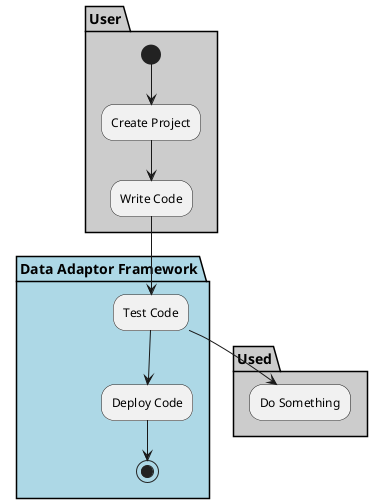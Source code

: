 @startuml

partition "Data Adaptor Framework" {

}

partition User #cccccc {
  (*) --> "Create Project"
  --> "Write Code"
}

partition "Data Adaptor Framework" #lightblue {
  "Write Code" --> "Test Code"
  "Test Code" --> "Deploy Code"
  "Deploy Code" --> (*)
}

partition Used #cccccc {
  "Test Code" --> "Do Something"
}

@enduml
